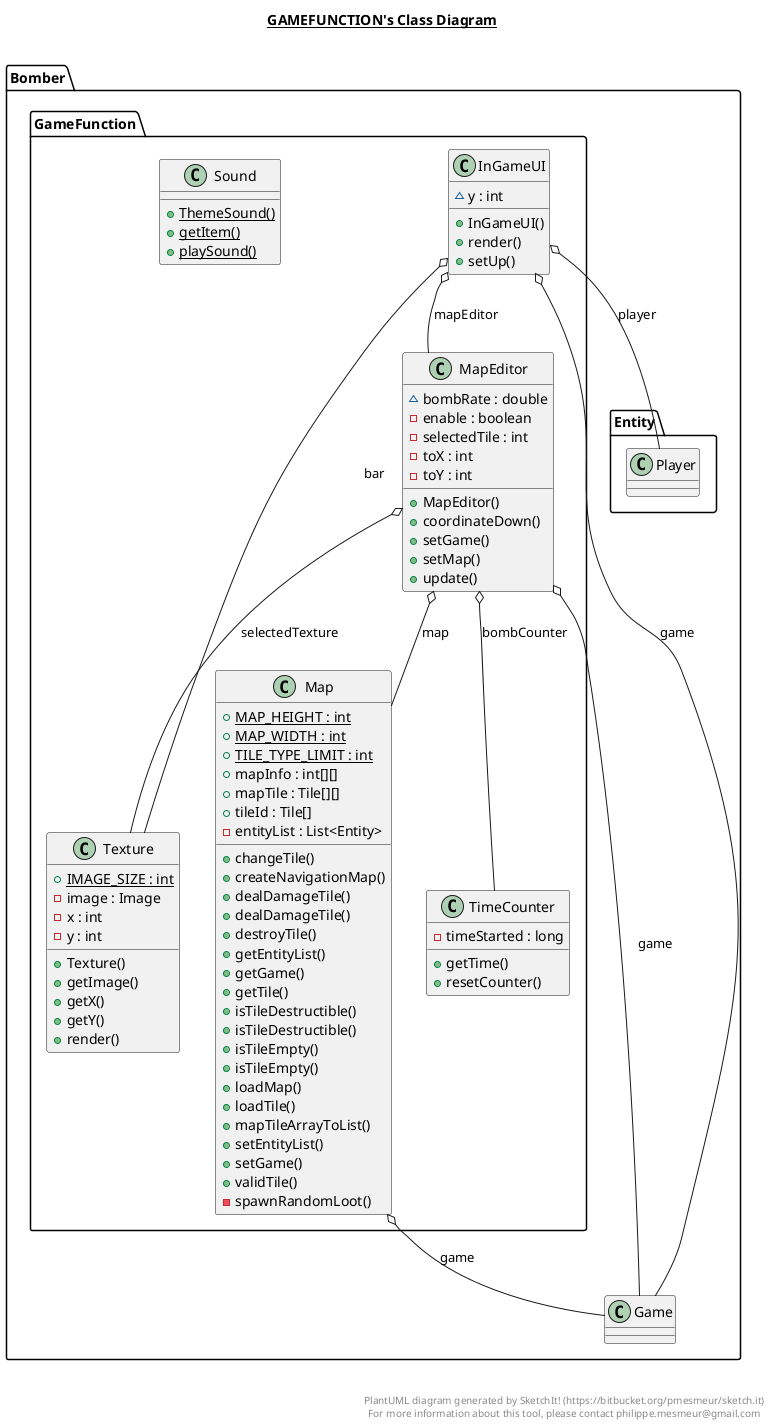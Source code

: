 @startuml

title __GAMEFUNCTION's Class Diagram__\n

  namespace Bomber {
    namespace GameFunction {
      class Bomber.GameFunction.InGameUI {
          ~ y : int
          + InGameUI()
          + render()
          + setUp()
      }
    }
  }
  

  namespace Bomber {
    namespace GameFunction {
      class Bomber.GameFunction.Map {
          {static} + MAP_HEIGHT : int
          {static} + MAP_WIDTH : int
          {static} + TILE_TYPE_LIMIT : int
          + mapInfo : int[][]
          + mapTile : Tile[][]
          + tileId : Tile[]
          - entityList : List<Entity>
          + changeTile()
          + createNavigationMap()
          + dealDamageTile()
          + dealDamageTile()
          + destroyTile()
          + getEntityList()
          + getGame()
          + getTile()
          + isTileDestructible()
          + isTileDestructible()
          + isTileEmpty()
          + isTileEmpty()
          + loadMap()
          + loadTile()
          + mapTileArrayToList()
          + setEntityList()
          + setGame()
          + validTile()
          - spawnRandomLoot()
      }
    }
  }
  

  namespace Bomber {
    namespace GameFunction {
      class Bomber.GameFunction.MapEditor {
          ~ bombRate : double
          - enable : boolean
          - selectedTile : int
          - toX : int
          - toY : int
          + MapEditor()
          + coordinateDown()
          + setGame()
          + setMap()
          + update()
      }
    }
  }
  

  namespace Bomber {
    namespace GameFunction {
      class Bomber.GameFunction.Sound {
          {static} + ThemeSound()
          {static} + getItem()
          {static} + playSound()
      }
    }
  }
  

  namespace Bomber {
    namespace GameFunction {
      class Bomber.GameFunction.Texture {
          {static} + IMAGE_SIZE : int
          - image : Image
          - x : int
          - y : int
          + Texture()
          + getImage()
          + getX()
          + getY()
          + render()
      }
    }
  }
  

  namespace Bomber {
    namespace GameFunction {
      class Bomber.GameFunction.TimeCounter {
          - timeStarted : long
          + getTime()
          + resetCounter()
      }
    }
  }
  

  Bomber.GameFunction.InGameUI o-- Bomber.GameFunction.Texture : bar
  Bomber.GameFunction.InGameUI o-- Bomber.Game : game
  Bomber.GameFunction.InGameUI o-- Bomber.GameFunction.MapEditor : mapEditor
  Bomber.GameFunction.InGameUI o-- Bomber.Entity.Player : player
  Bomber.GameFunction.Map o-- Bomber.Game : game
  Bomber.GameFunction.MapEditor o-- Bomber.GameFunction.TimeCounter : bombCounter
  Bomber.GameFunction.MapEditor o-- Bomber.Game : game
  Bomber.GameFunction.MapEditor o-- Bomber.GameFunction.Map : map
  Bomber.GameFunction.MapEditor o-- Bomber.GameFunction.Texture : selectedTexture


right footer


PlantUML diagram generated by SketchIt! (https://bitbucket.org/pmesmeur/sketch.it)
For more information about this tool, please contact philippe.mesmeur@gmail.com
endfooter

@enduml
